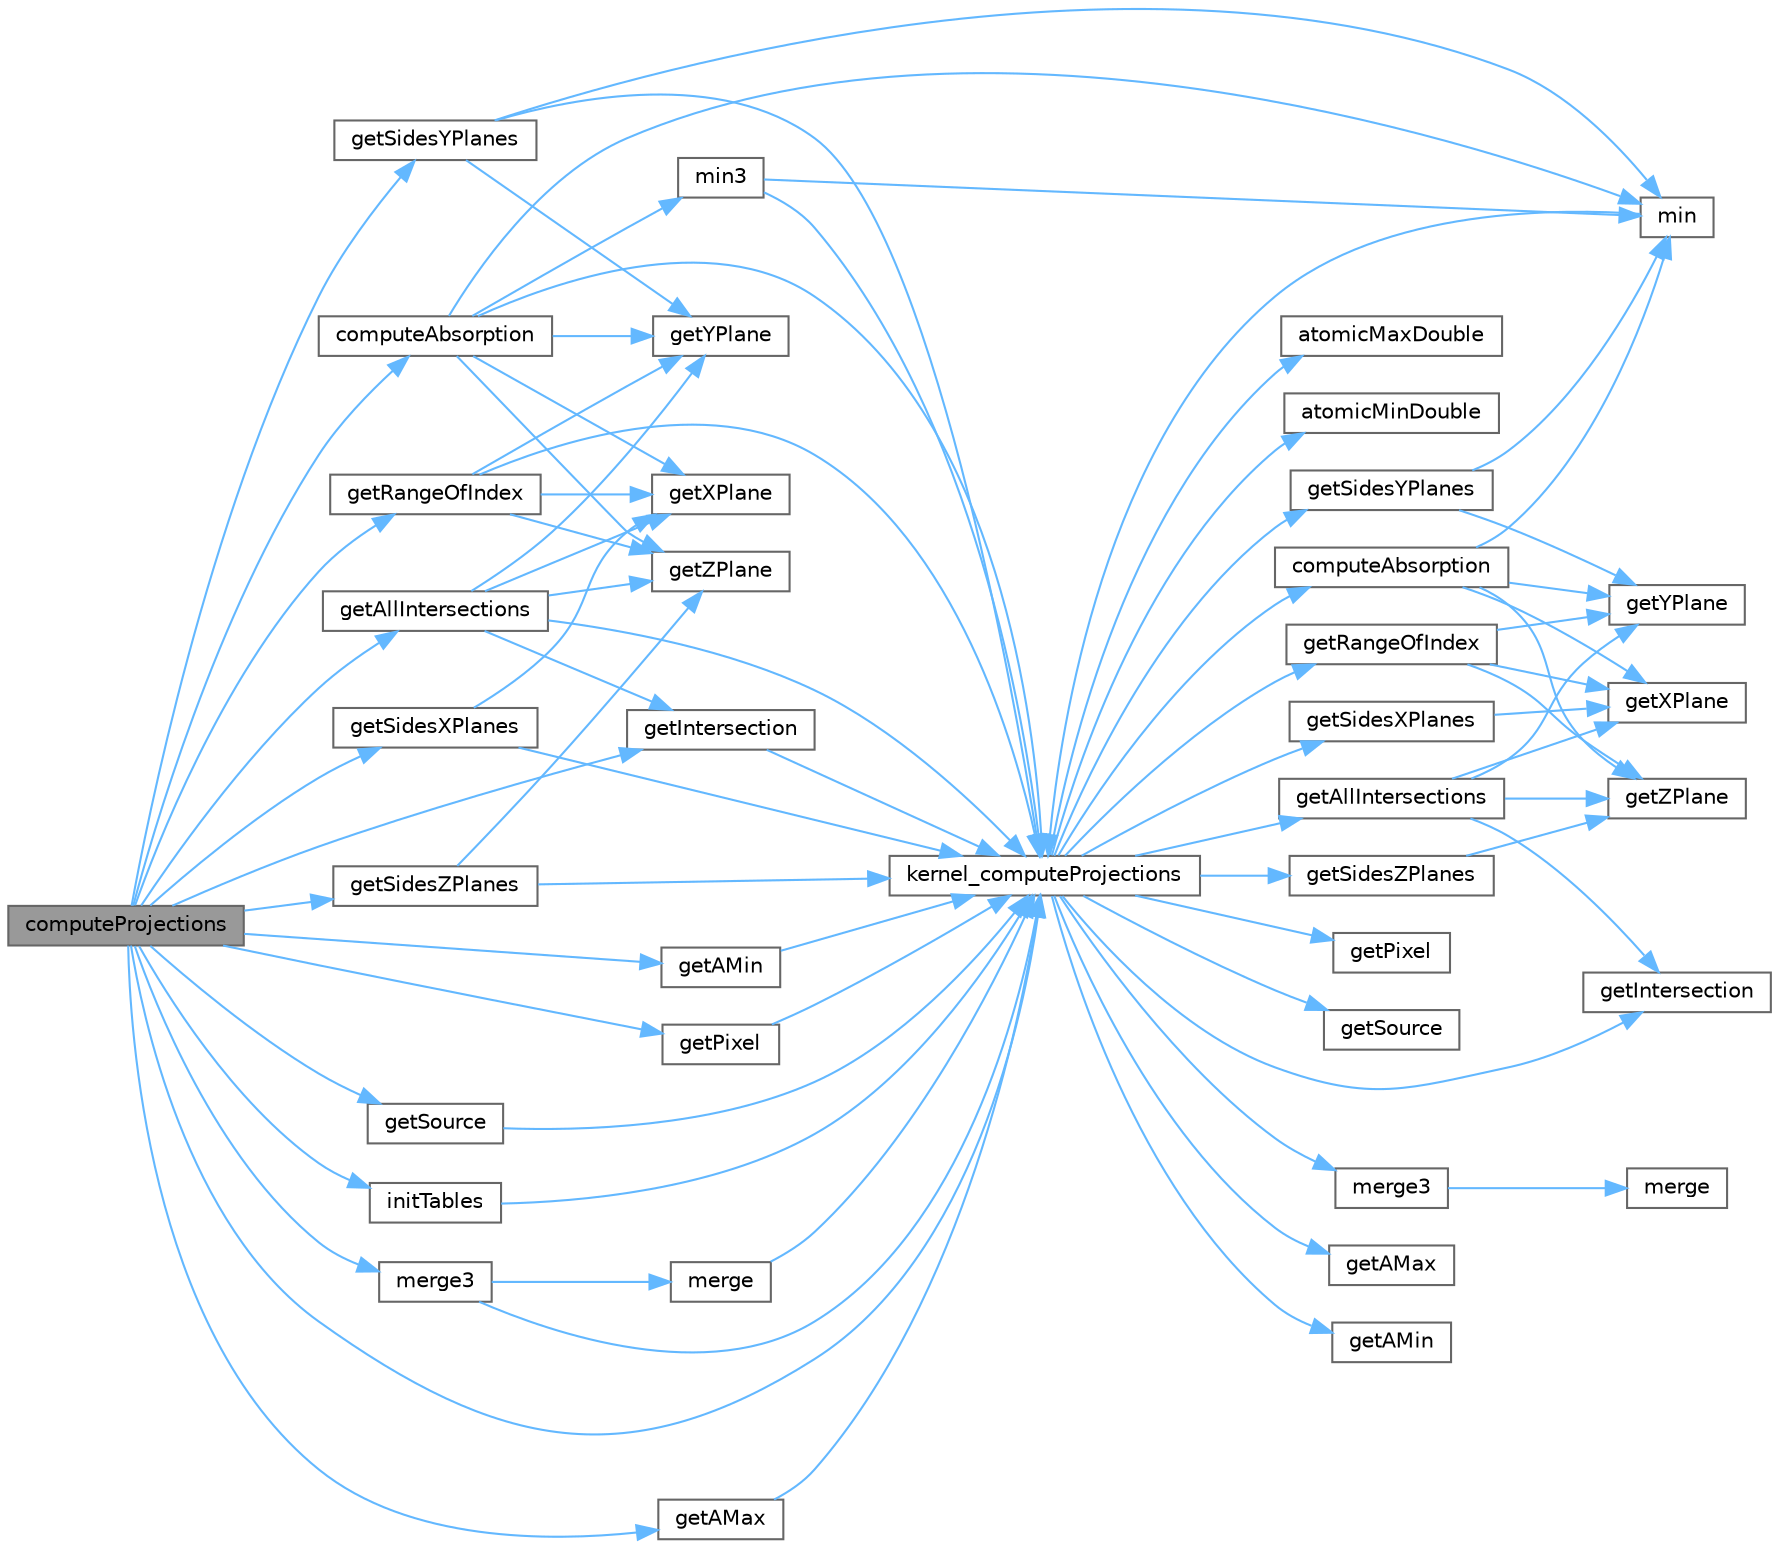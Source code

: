 digraph "computeProjections"
{
 // LATEX_PDF_SIZE
  bgcolor="transparent";
  edge [fontname=Helvetica,fontsize=10,labelfontname=Helvetica,labelfontsize=10];
  node [fontname=Helvetica,fontsize=10,shape=box,height=0.2,width=0.4];
  rankdir="LR";
  Node1 [id="Node000001",label="computeProjections",height=0.2,width=0.4,color="gray40", fillcolor="grey60", style="filled", fontcolor="black",tooltip="Computes the projection of a sub-section of the object into the detector for each source position."];
  Node1 -> Node2 [id="edge1_Node000001_Node000002",color="steelblue1",style="solid",tooltip=" "];
  Node2 [id="Node000002",label="computeAbsorption",height=0.2,width=0.4,color="grey40", fillcolor="white", style="filled",URL="$omp-projection_8c.html#af0caf76e76bd487d95a3eb3ce0ade25f",tooltip="Computes the projection attenuation of the radiological path of a ray."];
  Node2 -> Node3 [id="edge2_Node000002_Node000003",color="steelblue1",style="solid",tooltip=" "];
  Node3 [id="Node000003",label="getXPlane",height=0.2,width=0.4,color="grey40", fillcolor="white", style="filled",URL="$omp-projection_8c.html#ac102667a9825b0e57cc343819a1d7143",tooltip="Computes the coordinate of a plane parallel relative to the YZ plane."];
  Node2 -> Node4 [id="edge3_Node000002_Node000004",color="steelblue1",style="solid",tooltip=" "];
  Node4 [id="Node000004",label="getYPlane",height=0.2,width=0.4,color="grey40", fillcolor="white", style="filled",URL="$omp-projection_8c.html#ac956c9cf71374f10800f6f646cbfd539",tooltip="Computes the coordinate of a plane parallel relative to the XZ plane."];
  Node2 -> Node5 [id="edge4_Node000002_Node000005",color="steelblue1",style="solid",tooltip=" "];
  Node5 [id="Node000005",label="getZPlane",height=0.2,width=0.4,color="grey40", fillcolor="white", style="filled",URL="$omp-projection_8c.html#a9e002b12657825ed4f491fe96ac76186",tooltip="Computes the coordinate of a plane parallel relative to the XY plane."];
  Node2 -> Node6 [id="edge5_Node000002_Node000006",color="steelblue1",style="solid",tooltip=" "];
  Node6 [id="Node000006",label="kernel_computeProjections",height=0.2,width=0.4,color="grey40", fillcolor="white", style="filled",URL="$cuda-projection_8cu.html#a571e0ddb5b3aa1722cb53149024dc39d",tooltip="Computes the projection of a sub-section of the object into the detector for each source position on ..."];
  Node6 -> Node7 [id="edge6_Node000006_Node000007",color="steelblue1",style="solid",tooltip=" "];
  Node7 [id="Node000007",label="atomicMaxDouble",height=0.2,width=0.4,color="grey40", fillcolor="white", style="filled",URL="$cuda-projection_8cu.html#a3fd79c0584c62772fe1d567661aa0027",tooltip="Atomically sets addr value to value if it is greater."];
  Node6 -> Node8 [id="edge7_Node000006_Node000008",color="steelblue1",style="solid",tooltip=" "];
  Node8 [id="Node000008",label="atomicMinDouble",height=0.2,width=0.4,color="grey40", fillcolor="white", style="filled",URL="$cuda-projection_8cu.html#af64aeee4fe94fa937cbce91f5d34890d",tooltip="Atomically sets addr value to value if it is lower."];
  Node6 -> Node9 [id="edge8_Node000006_Node000009",color="steelblue1",style="solid",tooltip=" "];
  Node9 [id="Node000009",label="computeAbsorption",height=0.2,width=0.4,color="grey40", fillcolor="white", style="filled",URL="$cuda-projection_8cu.html#ab10e4b2d21f7c51c35a200587b43a80d",tooltip="Computes the projection attenuation of the radiological path of a ray."];
  Node9 -> Node10 [id="edge9_Node000009_Node000010",color="steelblue1",style="solid",tooltip=" "];
  Node10 [id="Node000010",label="getXPlane",height=0.2,width=0.4,color="grey40", fillcolor="white", style="filled",URL="$cuda-projection_8cu.html#a30e6cc5931d5bafdb95b6dda9c7dd913",tooltip="Computes the coordinate of a plane parallel relative to the YZ plane."];
  Node9 -> Node11 [id="edge10_Node000009_Node000011",color="steelblue1",style="solid",tooltip=" "];
  Node11 [id="Node000011",label="getYPlane",height=0.2,width=0.4,color="grey40", fillcolor="white", style="filled",URL="$cuda-projection_8cu.html#a2c504341fff29c5776f014aa9b081236",tooltip="Computes the coordinate of a plane parallel relative to the XZ plane."];
  Node9 -> Node12 [id="edge11_Node000009_Node000012",color="steelblue1",style="solid",tooltip=" "];
  Node12 [id="Node000012",label="getZPlane",height=0.2,width=0.4,color="grey40", fillcolor="white", style="filled",URL="$cuda-projection_8cu.html#a2a96cf9dfe8913a9efb73ffba3c35822",tooltip="Computes the coordinate of a plane parallel relative to the XY plane."];
  Node9 -> Node13 [id="edge12_Node000009_Node000013",color="steelblue1",style="solid",tooltip=" "];
  Node13 [id="Node000013",label="min",height=0.2,width=0.4,color="grey40", fillcolor="white", style="filled",URL="$omp-projection_8c.html#abd8bbcfabb3ddef2ccaafb9928a37b95",tooltip="Computes the minimum value between a and b."];
  Node13 -> Node6 [id="edge13_Node000013_Node000006",color="steelblue1",style="solid",tooltip=" "];
  Node6 -> Node14 [id="edge14_Node000006_Node000014",color="steelblue1",style="solid",tooltip=" "];
  Node14 [id="Node000014",label="getAllIntersections",height=0.2,width=0.4,color="grey40", fillcolor="white", style="filled",URL="$cuda-projection_8cu.html#a50f01ebb23a5a11e0415848289a4671a",tooltip="Computes the coordinates of the planes necessary to compute the intersections with the ray...."];
  Node14 -> Node15 [id="edge15_Node000014_Node000015",color="steelblue1",style="solid",tooltip=" "];
  Node15 [id="Node000015",label="getIntersection",height=0.2,width=0.4,color="grey40", fillcolor="white", style="filled",URL="$cuda-projection_8cu.html#aa1bd06cab74345ea623c48785299736e",tooltip="Computes the the intersections between a ray and a set of planes."];
  Node14 -> Node10 [id="edge16_Node000014_Node000010",color="steelblue1",style="solid",tooltip=" "];
  Node14 -> Node11 [id="edge17_Node000014_Node000011",color="steelblue1",style="solid",tooltip=" "];
  Node14 -> Node12 [id="edge18_Node000014_Node000012",color="steelblue1",style="solid",tooltip=" "];
  Node6 -> Node16 [id="edge19_Node000006_Node000016",color="steelblue1",style="solid",tooltip=" "];
  Node16 [id="Node000016",label="getAMax",height=0.2,width=0.4,color="grey40", fillcolor="white", style="filled",URL="$cuda-projection_8cu.html#a0b492e4d9766ca0aecb27a2309cedd82",tooltip="Computes the maximum parametric value a, representing the last intersection between ray and object."];
  Node6 -> Node17 [id="edge20_Node000006_Node000017",color="steelblue1",style="solid",tooltip=" "];
  Node17 [id="Node000017",label="getAMin",height=0.2,width=0.4,color="grey40", fillcolor="white", style="filled",URL="$cuda-projection_8cu.html#ab564f003c08f9d99df3a58154f713d86",tooltip="Computes the minimum parametric value a, representing the fist intersection between ray and object."];
  Node6 -> Node15 [id="edge21_Node000006_Node000015",color="steelblue1",style="solid",tooltip=" "];
  Node6 -> Node18 [id="edge22_Node000006_Node000018",color="steelblue1",style="solid",tooltip=" "];
  Node18 [id="Node000018",label="getPixel",height=0.2,width=0.4,color="grey40", fillcolor="white", style="filled",URL="$cuda-projection_8cu.html#a3ca340cae4422a8af9226796430c5bf5",tooltip="Retrieves the cartesian coordinates of a unit of the detector."];
  Node6 -> Node19 [id="edge23_Node000006_Node000019",color="steelblue1",style="solid",tooltip=" "];
  Node19 [id="Node000019",label="getRangeOfIndex",height=0.2,width=0.4,color="grey40", fillcolor="white", style="filled",URL="$cuda-projection_8cu.html#ab2563934c69e461c3a8ba90e0ab118e2",tooltip="Retrieves the range of parametric values of the planes."];
  Node19 -> Node10 [id="edge24_Node000019_Node000010",color="steelblue1",style="solid",tooltip=" "];
  Node19 -> Node11 [id="edge25_Node000019_Node000011",color="steelblue1",style="solid",tooltip=" "];
  Node19 -> Node12 [id="edge26_Node000019_Node000012",color="steelblue1",style="solid",tooltip=" "];
  Node6 -> Node20 [id="edge27_Node000006_Node000020",color="steelblue1",style="solid",tooltip=" "];
  Node20 [id="Node000020",label="getSidesXPlanes",height=0.2,width=0.4,color="grey40", fillcolor="white", style="filled",URL="$cuda-projection_8cu.html#a9679628dbb6a5a86eef0ed7113779866",tooltip="Computes a coordinate of the two planes of the object's sides orthogonal to the x axis."];
  Node20 -> Node10 [id="edge28_Node000020_Node000010",color="steelblue1",style="solid",tooltip=" "];
  Node6 -> Node21 [id="edge29_Node000006_Node000021",color="steelblue1",style="solid",tooltip=" "];
  Node21 [id="Node000021",label="getSidesYPlanes",height=0.2,width=0.4,color="grey40", fillcolor="white", style="filled",URL="$cuda-projection_8cu.html#a10a88a2e857f6a05432ac2901ef5528c",tooltip="Computes a coordinate of the two planes of the object's sides orthogonal to the y axis."];
  Node21 -> Node11 [id="edge30_Node000021_Node000011",color="steelblue1",style="solid",tooltip=" "];
  Node21 -> Node13 [id="edge31_Node000021_Node000013",color="steelblue1",style="solid",tooltip=" "];
  Node6 -> Node22 [id="edge32_Node000006_Node000022",color="steelblue1",style="solid",tooltip=" "];
  Node22 [id="Node000022",label="getSidesZPlanes",height=0.2,width=0.4,color="grey40", fillcolor="white", style="filled",URL="$cuda-projection_8cu.html#a9ab6bf86dca446ff347d134f29fcd4ff",tooltip="Computes a coordinate of the two planes of the object's sides orthogonal to the z axis."];
  Node22 -> Node12 [id="edge33_Node000022_Node000012",color="steelblue1",style="solid",tooltip=" "];
  Node6 -> Node23 [id="edge34_Node000006_Node000023",color="steelblue1",style="solid",tooltip=" "];
  Node23 [id="Node000023",label="getSource",height=0.2,width=0.4,color="grey40", fillcolor="white", style="filled",URL="$cuda-projection_8cu.html#af4fbe94b69fbe308604c7714f28c1074",tooltip="Retrieves the cartesian coordinates of the source."];
  Node6 -> Node24 [id="edge35_Node000006_Node000024",color="steelblue1",style="solid",tooltip=" "];
  Node24 [id="Node000024",label="merge3",height=0.2,width=0.4,color="grey40", fillcolor="white", style="filled",URL="$cuda-projection_8cu.html#a9d148ab222045f532ed3e08bbcabd4f3",tooltip="Merges three sorted arrays into one single sorted array."];
  Node24 -> Node25 [id="edge36_Node000024_Node000025",color="steelblue1",style="solid",tooltip=" "];
  Node25 [id="Node000025",label="merge",height=0.2,width=0.4,color="grey40", fillcolor="white", style="filled",URL="$cuda-projection_8cu.html#a9badfe2f41c59dac23f5935d93ea6275",tooltip="Merges two sorted arrays into one single sorted array."];
  Node2 -> Node13 [id="edge37_Node000002_Node000013",color="steelblue1",style="solid",tooltip=" "];
  Node2 -> Node26 [id="edge38_Node000002_Node000026",color="steelblue1",style="solid",tooltip=" "];
  Node26 [id="Node000026",label="min3",height=0.2,width=0.4,color="grey40", fillcolor="white", style="filled",URL="$omp-projection_8c.html#a242710ffc6c186821800ab581fc06174",tooltip="Computes the minimum value between a, b and c."];
  Node26 -> Node6 [id="edge39_Node000026_Node000006",color="steelblue1",style="solid",tooltip=" "];
  Node26 -> Node13 [id="edge40_Node000026_Node000013",color="steelblue1",style="solid",tooltip=" "];
  Node1 -> Node27 [id="edge41_Node000001_Node000027",color="steelblue1",style="solid",tooltip=" "];
  Node27 [id="Node000027",label="getAllIntersections",height=0.2,width=0.4,color="grey40", fillcolor="white", style="filled",URL="$omp-projection_8c.html#aab23497116712e73fd615f6bdaa2766e",tooltip="Computes the coordinates of the planes necessary to compute the intersections with the ray...."];
  Node27 -> Node28 [id="edge42_Node000027_Node000028",color="steelblue1",style="solid",tooltip=" "];
  Node28 [id="Node000028",label="getIntersection",height=0.2,width=0.4,color="grey40", fillcolor="white", style="filled",URL="$omp-projection_8c.html#adaf13d80c79b3cac8b8ee8143dbf4dd6",tooltip="Computes the the intersections between a ray and a set of planes."];
  Node28 -> Node6 [id="edge43_Node000028_Node000006",color="steelblue1",style="solid",tooltip=" "];
  Node27 -> Node3 [id="edge44_Node000027_Node000003",color="steelblue1",style="solid",tooltip=" "];
  Node27 -> Node4 [id="edge45_Node000027_Node000004",color="steelblue1",style="solid",tooltip=" "];
  Node27 -> Node5 [id="edge46_Node000027_Node000005",color="steelblue1",style="solid",tooltip=" "];
  Node27 -> Node6 [id="edge47_Node000027_Node000006",color="steelblue1",style="solid",tooltip=" "];
  Node1 -> Node29 [id="edge48_Node000001_Node000029",color="steelblue1",style="solid",tooltip=" "];
  Node29 [id="Node000029",label="getAMax",height=0.2,width=0.4,color="grey40", fillcolor="white", style="filled",URL="$omp-projection_8c.html#aef436783a4bc76a348cf39c942c42d01",tooltip="Computes the maximum parametric value a, representing the last intersection between ray and object."];
  Node29 -> Node6 [id="edge49_Node000029_Node000006",color="steelblue1",style="solid",tooltip=" "];
  Node1 -> Node30 [id="edge50_Node000001_Node000030",color="steelblue1",style="solid",tooltip=" "];
  Node30 [id="Node000030",label="getAMin",height=0.2,width=0.4,color="grey40", fillcolor="white", style="filled",URL="$omp-projection_8c.html#a73679a64b017a5578d232a5627587c50",tooltip="Computes the minimum parametric value a, representing the fist intersection between ray and object."];
  Node30 -> Node6 [id="edge51_Node000030_Node000006",color="steelblue1",style="solid",tooltip=" "];
  Node1 -> Node28 [id="edge52_Node000001_Node000028",color="steelblue1",style="solid",tooltip=" "];
  Node1 -> Node31 [id="edge53_Node000001_Node000031",color="steelblue1",style="solid",tooltip=" "];
  Node31 [id="Node000031",label="getPixel",height=0.2,width=0.4,color="grey40", fillcolor="white", style="filled",URL="$omp-projection_8c.html#a2ae47d18f1fb51f2aa28602ddc0c8390",tooltip="Retrieves the cartesian coordinates of a unit of the detector."];
  Node31 -> Node6 [id="edge54_Node000031_Node000006",color="steelblue1",style="solid",tooltip=" "];
  Node1 -> Node32 [id="edge55_Node000001_Node000032",color="steelblue1",style="solid",tooltip=" "];
  Node32 [id="Node000032",label="getRangeOfIndex",height=0.2,width=0.4,color="grey40", fillcolor="white", style="filled",URL="$omp-projection_8c.html#aa5c9680241b94ef3b5d5dd53bcefe022",tooltip="Retrieves the range of parametric values of the planes."];
  Node32 -> Node3 [id="edge56_Node000032_Node000003",color="steelblue1",style="solid",tooltip=" "];
  Node32 -> Node4 [id="edge57_Node000032_Node000004",color="steelblue1",style="solid",tooltip=" "];
  Node32 -> Node5 [id="edge58_Node000032_Node000005",color="steelblue1",style="solid",tooltip=" "];
  Node32 -> Node6 [id="edge59_Node000032_Node000006",color="steelblue1",style="solid",tooltip=" "];
  Node1 -> Node33 [id="edge60_Node000001_Node000033",color="steelblue1",style="solid",tooltip=" "];
  Node33 [id="Node000033",label="getSidesXPlanes",height=0.2,width=0.4,color="grey40", fillcolor="white", style="filled",URL="$omp-projection_8c.html#a3faf293b62178da1ea86d1f6dc3e891d",tooltip="Computes a coordinate of the two planes of the object's sides orthogonal to the x axis."];
  Node33 -> Node3 [id="edge61_Node000033_Node000003",color="steelblue1",style="solid",tooltip=" "];
  Node33 -> Node6 [id="edge62_Node000033_Node000006",color="steelblue1",style="solid",tooltip=" "];
  Node1 -> Node34 [id="edge63_Node000001_Node000034",color="steelblue1",style="solid",tooltip=" "];
  Node34 [id="Node000034",label="getSidesYPlanes",height=0.2,width=0.4,color="grey40", fillcolor="white", style="filled",URL="$omp-projection_8c.html#a04ddea75013aee6a91318a641550c95a",tooltip="Computes a coordinate of the two planes of the object's sides orthogonal to the y axis."];
  Node34 -> Node4 [id="edge64_Node000034_Node000004",color="steelblue1",style="solid",tooltip=" "];
  Node34 -> Node6 [id="edge65_Node000034_Node000006",color="steelblue1",style="solid",tooltip=" "];
  Node34 -> Node13 [id="edge66_Node000034_Node000013",color="steelblue1",style="solid",tooltip=" "];
  Node1 -> Node35 [id="edge67_Node000001_Node000035",color="steelblue1",style="solid",tooltip=" "];
  Node35 [id="Node000035",label="getSidesZPlanes",height=0.2,width=0.4,color="grey40", fillcolor="white", style="filled",URL="$omp-projection_8c.html#ab468469d53baf0666599c7d93e031449",tooltip="Computes a coordinate of the two planes of the object's sides orthogonal to the z axis."];
  Node35 -> Node5 [id="edge68_Node000035_Node000005",color="steelblue1",style="solid",tooltip=" "];
  Node35 -> Node6 [id="edge69_Node000035_Node000006",color="steelblue1",style="solid",tooltip=" "];
  Node1 -> Node36 [id="edge70_Node000001_Node000036",color="steelblue1",style="solid",tooltip=" "];
  Node36 [id="Node000036",label="getSource",height=0.2,width=0.4,color="grey40", fillcolor="white", style="filled",URL="$omp-projection_8c.html#a9aaeb5802feab4cd9d5d8fe4ee1d7e06",tooltip="Retrieves the cartesian coordinates of the source."];
  Node36 -> Node6 [id="edge71_Node000036_Node000006",color="steelblue1",style="solid",tooltip=" "];
  Node1 -> Node37 [id="edge72_Node000001_Node000037",color="steelblue1",style="solid",tooltip=" "];
  Node37 [id="Node000037",label="initTables",height=0.2,width=0.4,color="grey40", fillcolor="white", style="filled",URL="$omp-projection_8c.html#af0d19fe4c3150a7feb2c29081941a6fc",tooltip="Initializes sin and cos tables, with default values for a certain length."];
  Node37 -> Node6 [id="edge73_Node000037_Node000006",color="steelblue1",style="solid",tooltip=" "];
  Node1 -> Node6 [id="edge74_Node000001_Node000006",color="steelblue1",style="solid",tooltip=" "];
  Node1 -> Node38 [id="edge75_Node000001_Node000038",color="steelblue1",style="solid",tooltip=" "];
  Node38 [id="Node000038",label="merge3",height=0.2,width=0.4,color="grey40", fillcolor="white", style="filled",URL="$omp-projection_8c.html#ad79f89bbd9169631ffe9fdd39f762492",tooltip="Merges three sorted arrays into one single sorted array."];
  Node38 -> Node6 [id="edge76_Node000038_Node000006",color="steelblue1",style="solid",tooltip=" "];
  Node38 -> Node39 [id="edge77_Node000038_Node000039",color="steelblue1",style="solid",tooltip=" "];
  Node39 [id="Node000039",label="merge",height=0.2,width=0.4,color="grey40", fillcolor="white", style="filled",URL="$omp-projection_8c.html#ae093475516e0af47d7370aab234e102f",tooltip="Merges two sorted arrays into one single sorted array."];
  Node39 -> Node6 [id="edge78_Node000039_Node000006",color="steelblue1",style="solid",tooltip=" "];
}
